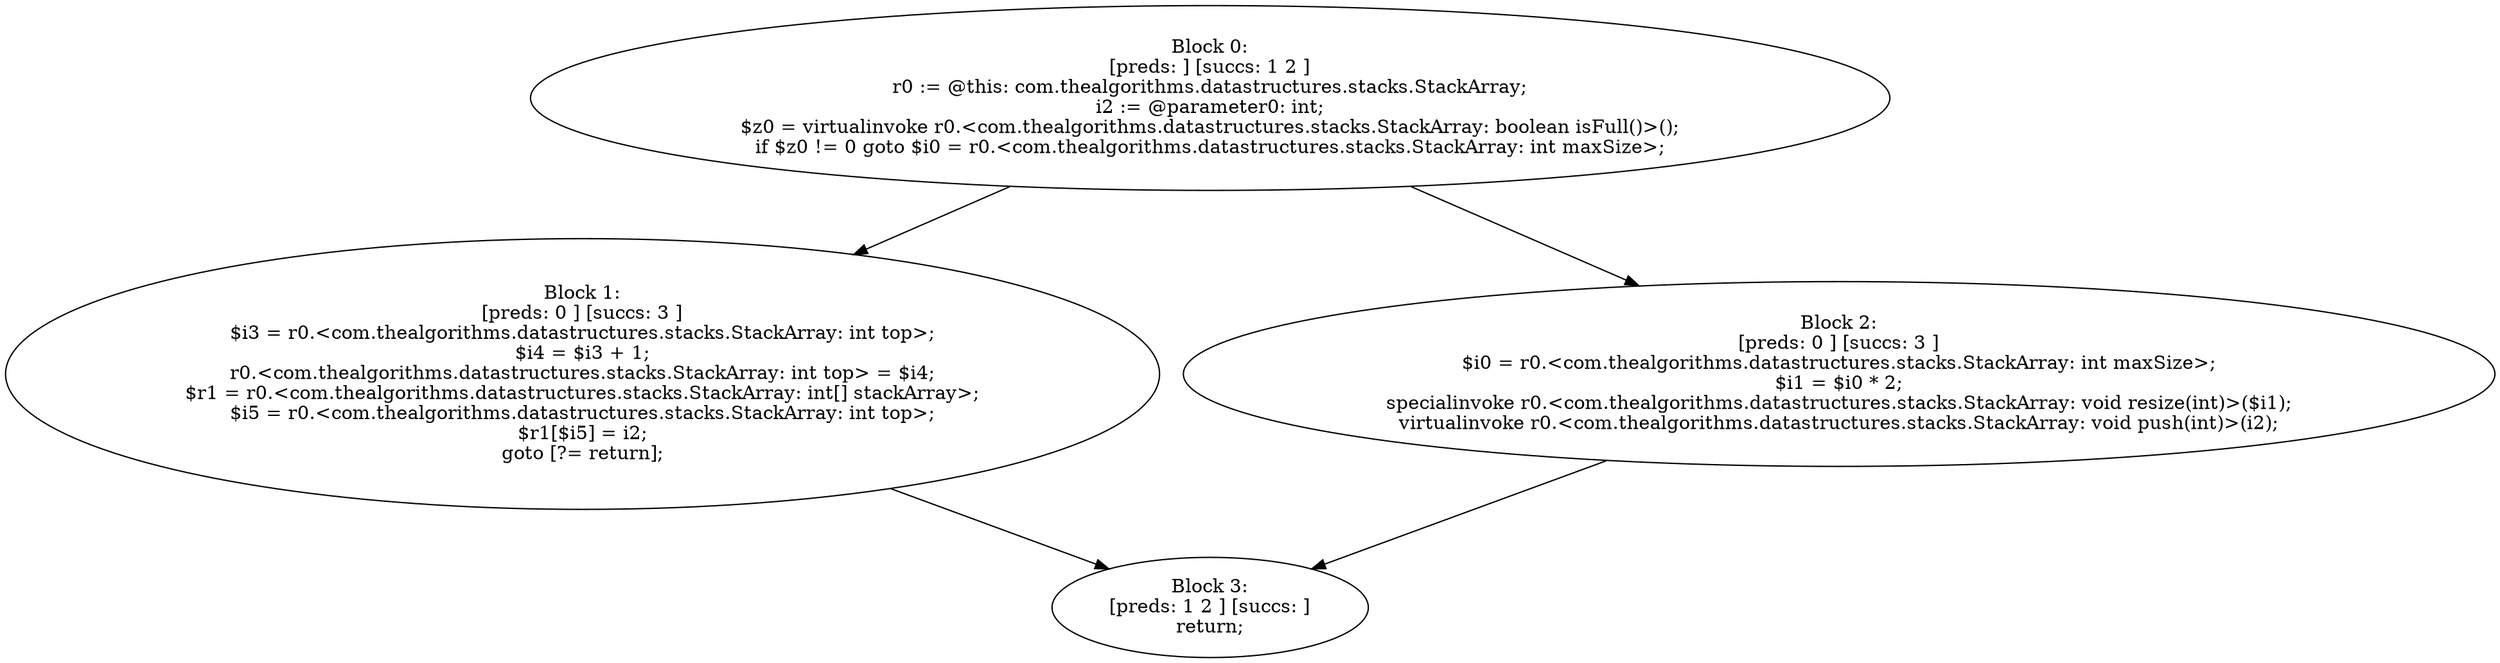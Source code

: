 digraph "unitGraph" {
    "Block 0:
[preds: ] [succs: 1 2 ]
r0 := @this: com.thealgorithms.datastructures.stacks.StackArray;
i2 := @parameter0: int;
$z0 = virtualinvoke r0.<com.thealgorithms.datastructures.stacks.StackArray: boolean isFull()>();
if $z0 != 0 goto $i0 = r0.<com.thealgorithms.datastructures.stacks.StackArray: int maxSize>;
"
    "Block 1:
[preds: 0 ] [succs: 3 ]
$i3 = r0.<com.thealgorithms.datastructures.stacks.StackArray: int top>;
$i4 = $i3 + 1;
r0.<com.thealgorithms.datastructures.stacks.StackArray: int top> = $i4;
$r1 = r0.<com.thealgorithms.datastructures.stacks.StackArray: int[] stackArray>;
$i5 = r0.<com.thealgorithms.datastructures.stacks.StackArray: int top>;
$r1[$i5] = i2;
goto [?= return];
"
    "Block 2:
[preds: 0 ] [succs: 3 ]
$i0 = r0.<com.thealgorithms.datastructures.stacks.StackArray: int maxSize>;
$i1 = $i0 * 2;
specialinvoke r0.<com.thealgorithms.datastructures.stacks.StackArray: void resize(int)>($i1);
virtualinvoke r0.<com.thealgorithms.datastructures.stacks.StackArray: void push(int)>(i2);
"
    "Block 3:
[preds: 1 2 ] [succs: ]
return;
"
    "Block 0:
[preds: ] [succs: 1 2 ]
r0 := @this: com.thealgorithms.datastructures.stacks.StackArray;
i2 := @parameter0: int;
$z0 = virtualinvoke r0.<com.thealgorithms.datastructures.stacks.StackArray: boolean isFull()>();
if $z0 != 0 goto $i0 = r0.<com.thealgorithms.datastructures.stacks.StackArray: int maxSize>;
"->"Block 1:
[preds: 0 ] [succs: 3 ]
$i3 = r0.<com.thealgorithms.datastructures.stacks.StackArray: int top>;
$i4 = $i3 + 1;
r0.<com.thealgorithms.datastructures.stacks.StackArray: int top> = $i4;
$r1 = r0.<com.thealgorithms.datastructures.stacks.StackArray: int[] stackArray>;
$i5 = r0.<com.thealgorithms.datastructures.stacks.StackArray: int top>;
$r1[$i5] = i2;
goto [?= return];
";
    "Block 0:
[preds: ] [succs: 1 2 ]
r0 := @this: com.thealgorithms.datastructures.stacks.StackArray;
i2 := @parameter0: int;
$z0 = virtualinvoke r0.<com.thealgorithms.datastructures.stacks.StackArray: boolean isFull()>();
if $z0 != 0 goto $i0 = r0.<com.thealgorithms.datastructures.stacks.StackArray: int maxSize>;
"->"Block 2:
[preds: 0 ] [succs: 3 ]
$i0 = r0.<com.thealgorithms.datastructures.stacks.StackArray: int maxSize>;
$i1 = $i0 * 2;
specialinvoke r0.<com.thealgorithms.datastructures.stacks.StackArray: void resize(int)>($i1);
virtualinvoke r0.<com.thealgorithms.datastructures.stacks.StackArray: void push(int)>(i2);
";
    "Block 1:
[preds: 0 ] [succs: 3 ]
$i3 = r0.<com.thealgorithms.datastructures.stacks.StackArray: int top>;
$i4 = $i3 + 1;
r0.<com.thealgorithms.datastructures.stacks.StackArray: int top> = $i4;
$r1 = r0.<com.thealgorithms.datastructures.stacks.StackArray: int[] stackArray>;
$i5 = r0.<com.thealgorithms.datastructures.stacks.StackArray: int top>;
$r1[$i5] = i2;
goto [?= return];
"->"Block 3:
[preds: 1 2 ] [succs: ]
return;
";
    "Block 2:
[preds: 0 ] [succs: 3 ]
$i0 = r0.<com.thealgorithms.datastructures.stacks.StackArray: int maxSize>;
$i1 = $i0 * 2;
specialinvoke r0.<com.thealgorithms.datastructures.stacks.StackArray: void resize(int)>($i1);
virtualinvoke r0.<com.thealgorithms.datastructures.stacks.StackArray: void push(int)>(i2);
"->"Block 3:
[preds: 1 2 ] [succs: ]
return;
";
}
